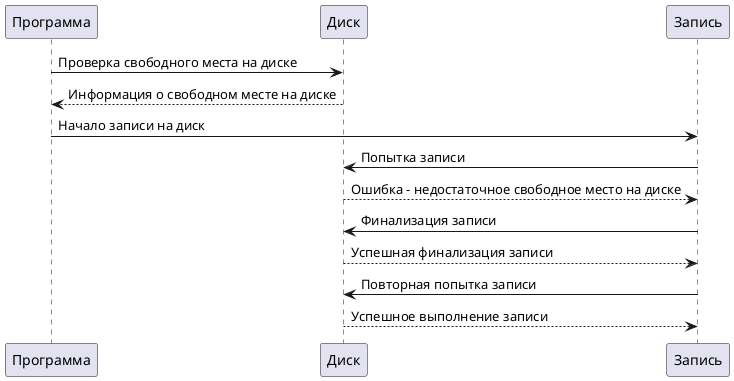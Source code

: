 @startuml

participant Программа
participant Диск
participant Запись

Программа->Диск: Проверка свободного места на диске
Диск-->Программа: Информация о свободном месте на диске

Программа->Запись: Начало записи на диск
Запись->Диск: Попытка записи
Диск-->Запись: Ошибка - недостаточное свободное место на диске
Запись->Диск: Финализация записи
Диск-->Запись: Успешная финализация записи
Запись->Диск: Повторная попытка записи
Диск-->Запись: Успешное выполнение записи

@enduml
